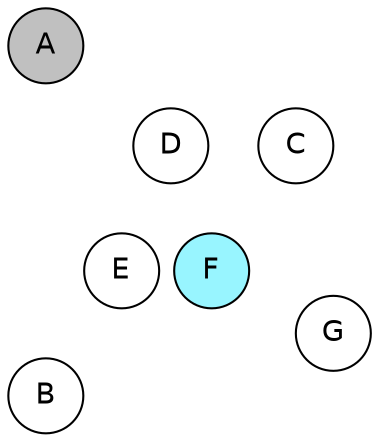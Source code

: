 
graph {

layout = circo;
mindist = .1

node [shape = circle, fontname = Helvetica, margin = 0, style = filled]
edge [style=invis]

subgraph 1 {
	E -- F -- F# -- G -- G# -- A -- A# -- B -- C -- C# -- D -- D# -- E
}

C [fillcolor = white];
C# [fillcolor = gray];
D [fillcolor = white];
D# [fillcolor = gray];
E [fillcolor = white];
F [fillcolor = cadetblue1];
F# [fillcolor = white];
G [fillcolor = white];
G# [fillcolor = gray];
A [fillcolor = gray];
A# [fillcolor = white];
B [fillcolor = white];
}
